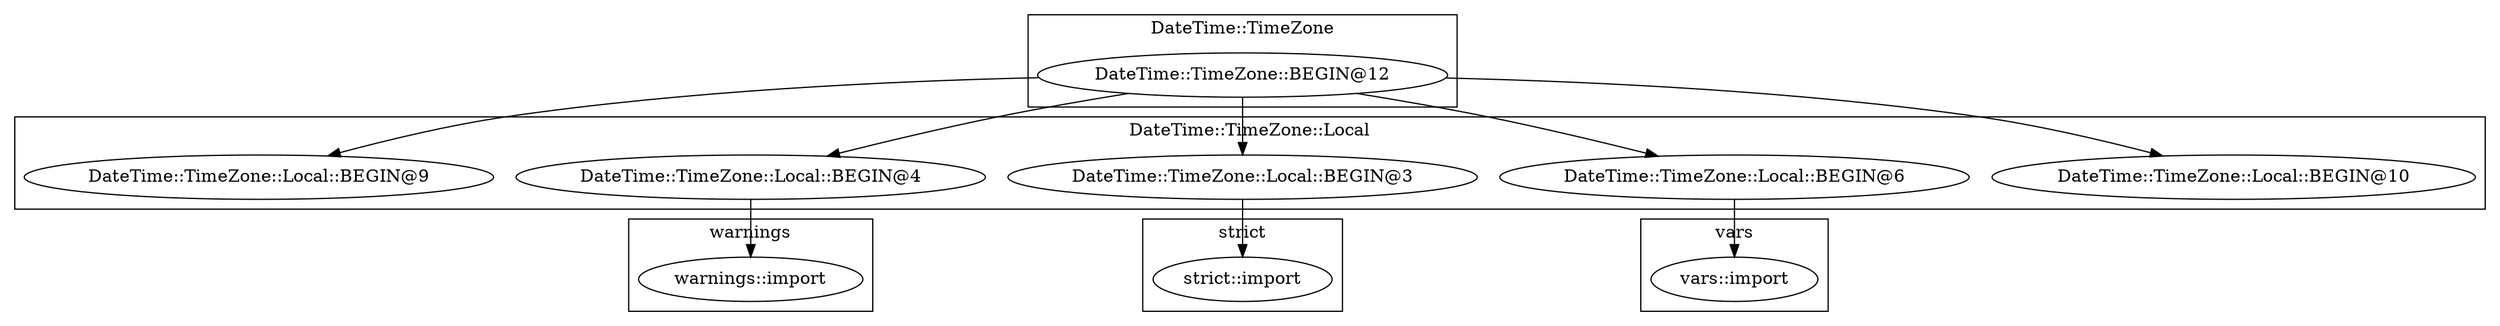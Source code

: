 digraph {
graph [overlap=false]
subgraph cluster_warnings {
	label="warnings";
	"warnings::import";
}
subgraph cluster_vars {
	label="vars";
	"vars::import";
}
subgraph cluster_DateTime_TimeZone_Local {
	label="DateTime::TimeZone::Local";
	"DateTime::TimeZone::Local::BEGIN@10";
	"DateTime::TimeZone::Local::BEGIN@4";
	"DateTime::TimeZone::Local::BEGIN@3";
	"DateTime::TimeZone::Local::BEGIN@6";
	"DateTime::TimeZone::Local::BEGIN@9";
}
subgraph cluster_strict {
	label="strict";
	"strict::import";
}
subgraph cluster_DateTime_TimeZone {
	label="DateTime::TimeZone";
	"DateTime::TimeZone::BEGIN@12";
}
"DateTime::TimeZone::BEGIN@12" -> "DateTime::TimeZone::Local::BEGIN@4";
"DateTime::TimeZone::BEGIN@12" -> "DateTime::TimeZone::Local::BEGIN@10";
"DateTime::TimeZone::Local::BEGIN@4" -> "warnings::import";
"DateTime::TimeZone::Local::BEGIN@6" -> "vars::import";
"DateTime::TimeZone::BEGIN@12" -> "DateTime::TimeZone::Local::BEGIN@9";
"DateTime::TimeZone::Local::BEGIN@3" -> "strict::import";
"DateTime::TimeZone::BEGIN@12" -> "DateTime::TimeZone::Local::BEGIN@6";
"DateTime::TimeZone::BEGIN@12" -> "DateTime::TimeZone::Local::BEGIN@3";
}
